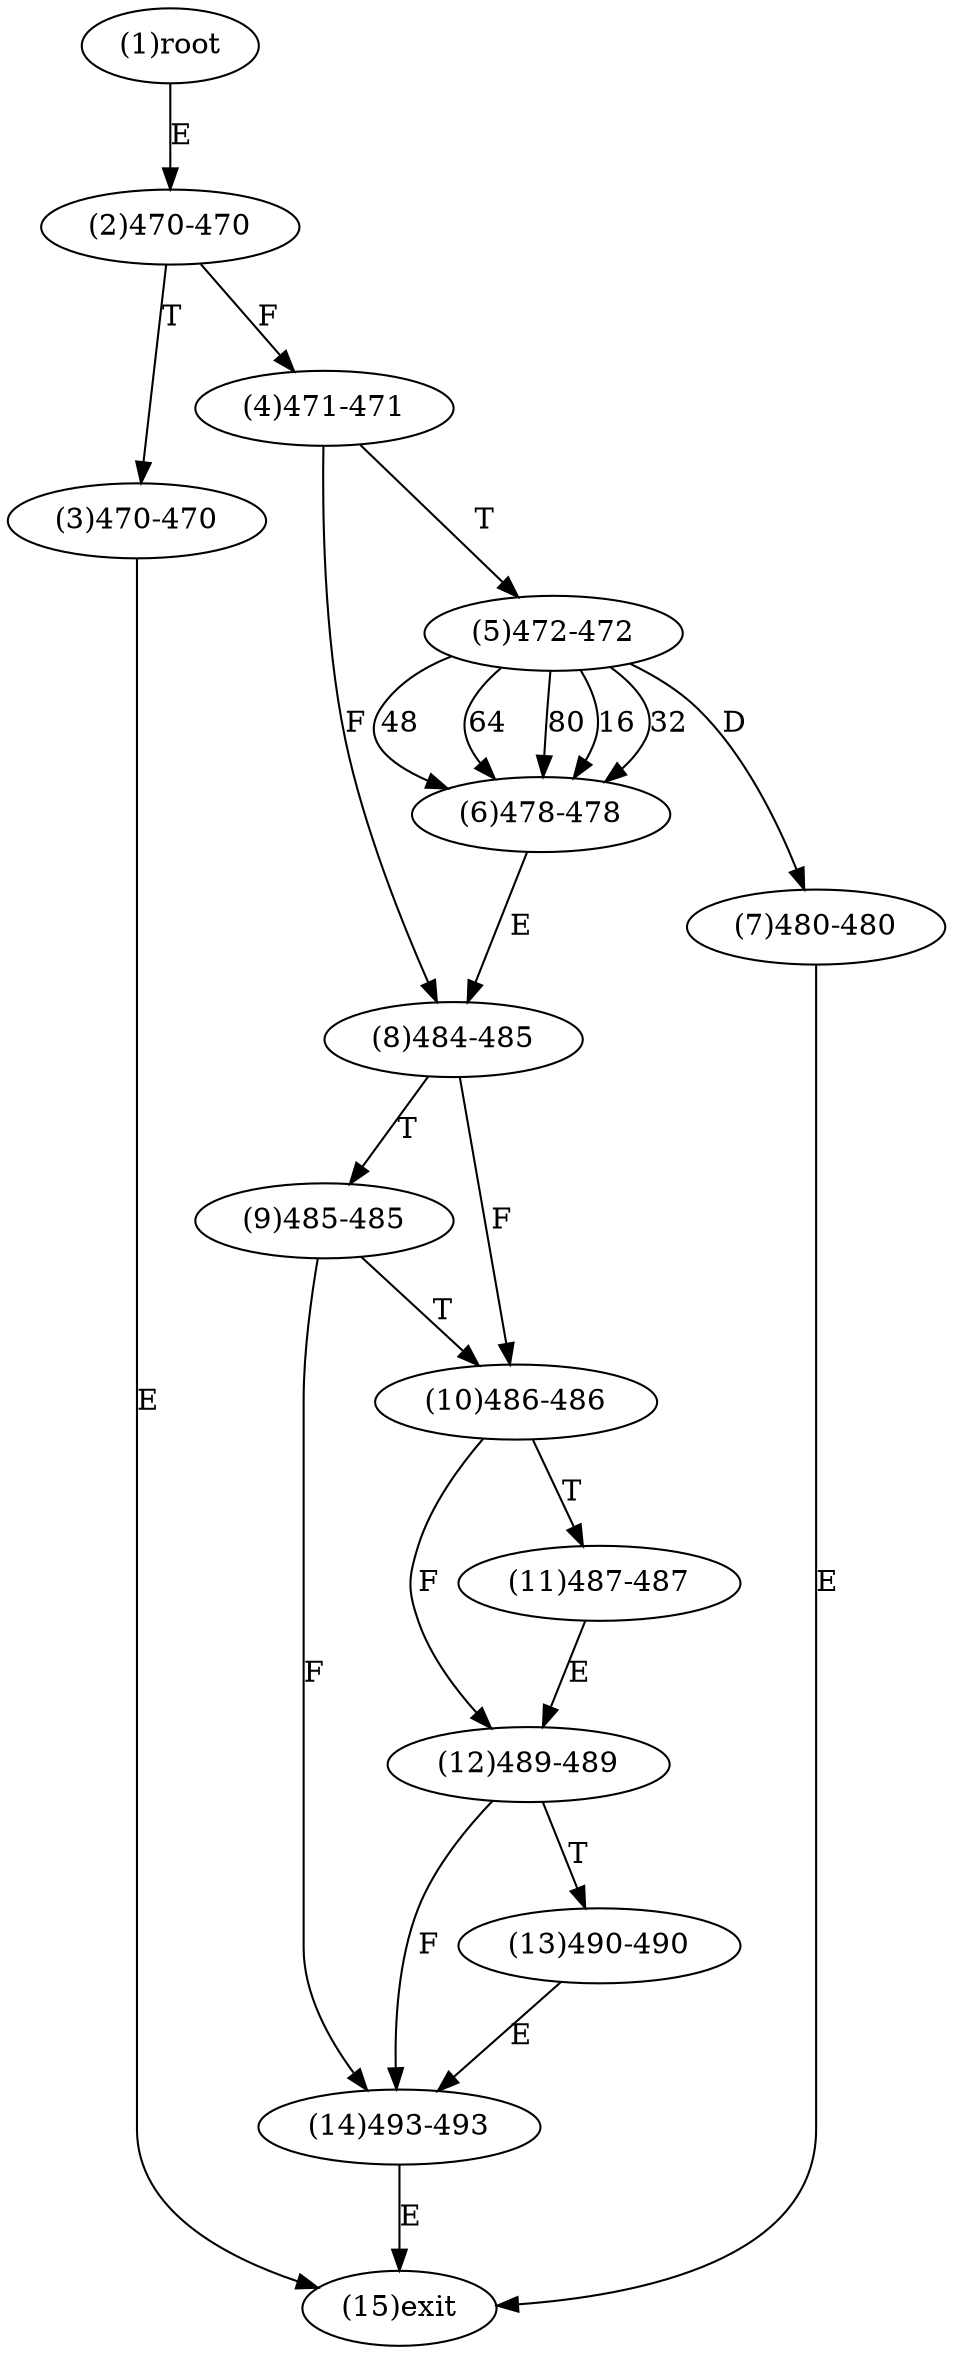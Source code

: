 digraph "" { 
1[ label="(1)root"];
2[ label="(2)470-470"];
3[ label="(3)470-470"];
4[ label="(4)471-471"];
5[ label="(5)472-472"];
6[ label="(6)478-478"];
7[ label="(7)480-480"];
8[ label="(8)484-485"];
9[ label="(9)485-485"];
10[ label="(10)486-486"];
11[ label="(11)487-487"];
12[ label="(12)489-489"];
13[ label="(13)490-490"];
14[ label="(14)493-493"];
15[ label="(15)exit"];
1->2[ label="E"];
2->4[ label="F"];
2->3[ label="T"];
3->15[ label="E"];
4->8[ label="F"];
4->5[ label="T"];
5->6[ label="16"];
5->6[ label="32"];
5->6[ label="48"];
5->6[ label="64"];
5->6[ label="80"];
5->7[ label="D"];
6->8[ label="E"];
7->15[ label="E"];
8->10[ label="F"];
8->9[ label="T"];
9->14[ label="F"];
9->10[ label="T"];
10->12[ label="F"];
10->11[ label="T"];
11->12[ label="E"];
12->14[ label="F"];
12->13[ label="T"];
13->14[ label="E"];
14->15[ label="E"];
}
